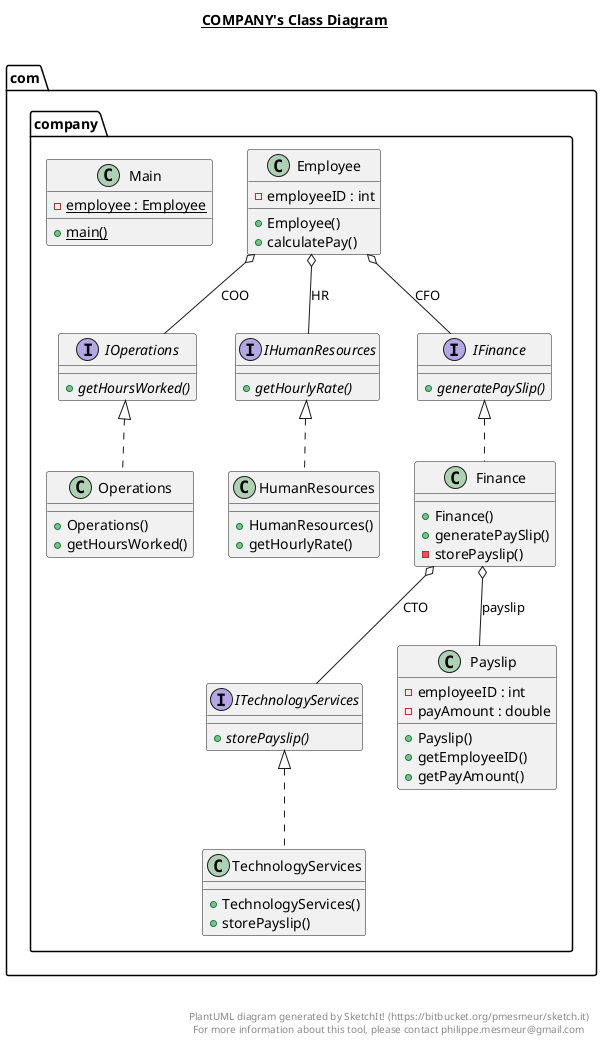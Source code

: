 @startuml

title __COMPANY's Class Diagram__\n

  namespace com.company {
    class com.company.Employee {
        - employeeID : int
        + Employee()
        + calculatePay()
    }
  }
  

  namespace com.company {
    class com.company.Finance {
        + Finance()
        + generatePaySlip()
        - storePayslip()
    }
  }
  

  namespace com.company {
    class com.company.HumanResources {
        + HumanResources()
        + getHourlyRate()
    }
  }
  

  namespace com.company {
    interface com.company.IFinance {
        {abstract} + generatePaySlip()
    }
  }
  

  namespace com.company {
    interface com.company.IHumanResources {
        {abstract} + getHourlyRate()
    }
  }
  

  namespace com.company {
    interface com.company.IOperations {
        {abstract} + getHoursWorked()
    }
  }
  

  namespace com.company {
    interface com.company.ITechnologyServices {
        {abstract} + storePayslip()
    }
  }
  

  namespace com.company {
    class com.company.Main {
        {static} - employee : Employee
        {static} + main()
    }
  }
  

  namespace com.company {
    class com.company.Operations {
        + Operations()
        + getHoursWorked()
    }
  }
  

  namespace com.company {
    class com.company.Payslip {
        - employeeID : int
        - payAmount : double
        + Payslip()
        + getEmployeeID()
        + getPayAmount()
    }
  }
  

  namespace com.company {
    class com.company.TechnologyServices {
        + TechnologyServices()
        + storePayslip()
    }
  }
  

  com.company.Employee o-- com.company.IFinance : CFO
  com.company.Employee o-- com.company.IOperations : COO
  com.company.Employee o-- com.company.IHumanResources : HR
  com.company.Finance .up.|> com.company.IFinance
  com.company.Finance o-- com.company.ITechnologyServices : CTO
  com.company.Finance o-- com.company.Payslip : payslip
  com.company.HumanResources .up.|> com.company.IHumanResources
  com.company.Operations .up.|> com.company.IOperations
  com.company.TechnologyServices .up.|> com.company.ITechnologyServices


right footer


PlantUML diagram generated by SketchIt! (https://bitbucket.org/pmesmeur/sketch.it)
For more information about this tool, please contact philippe.mesmeur@gmail.com
endfooter

@enduml
